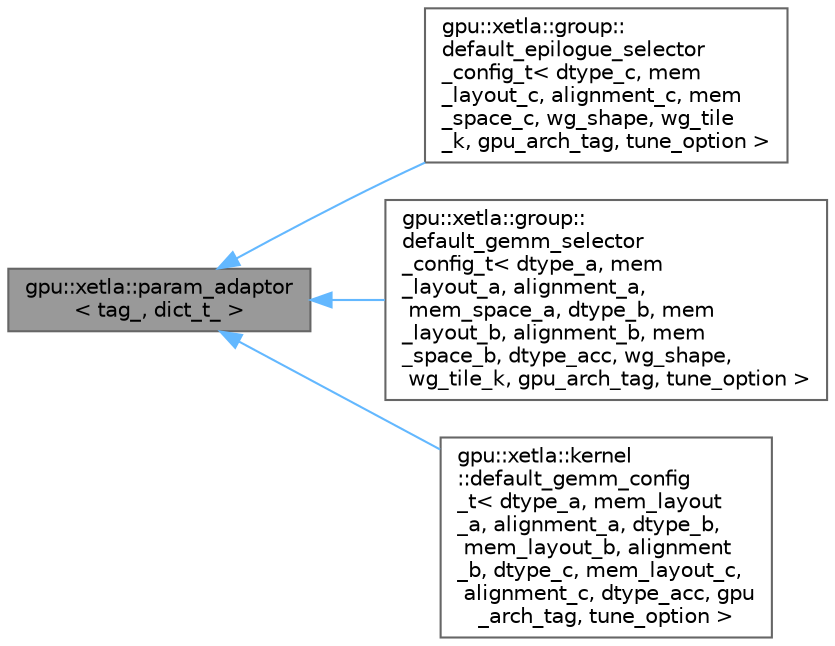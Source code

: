 digraph "gpu::xetla::param_adaptor&lt; tag_, dict_t_ &gt;"
{
 // LATEX_PDF_SIZE
  bgcolor="transparent";
  edge [fontname=Helvetica,fontsize=10,labelfontname=Helvetica,labelfontsize=10];
  node [fontname=Helvetica,fontsize=10,shape=box,height=0.2,width=0.4];
  rankdir="LR";
  Node1 [id="Node000001",label="gpu::xetla::param_adaptor\l\< tag_, dict_t_ \>",height=0.2,width=0.4,color="gray40", fillcolor="grey60", style="filled", fontcolor="black",tooltip=" "];
  Node1 -> Node2 [id="edge1_Node000001_Node000002",dir="back",color="steelblue1",style="solid",tooltip=" "];
  Node2 [id="Node000002",label="gpu::xetla::group::\ldefault_epilogue_selector\l_config_t\< dtype_c, mem\l_layout_c, alignment_c, mem\l_space_c, wg_shape, wg_tile\l_k, gpu_arch_tag, tune_option \>",height=0.2,width=0.4,color="gray40", fillcolor="white", style="filled",URL="$structgpu_1_1xetla_1_1group_1_1default__epilogue__selector__config__t.html",tooltip=" "];
  Node1 -> Node3 [id="edge2_Node000001_Node000003",dir="back",color="steelblue1",style="solid",tooltip=" "];
  Node3 [id="Node000003",label="gpu::xetla::group::\ldefault_gemm_selector\l_config_t\< dtype_a, mem\l_layout_a, alignment_a,\l mem_space_a, dtype_b, mem\l_layout_b, alignment_b, mem\l_space_b, dtype_acc, wg_shape,\l wg_tile_k, gpu_arch_tag, tune_option \>",height=0.2,width=0.4,color="gray40", fillcolor="white", style="filled",URL="$structgpu_1_1xetla_1_1group_1_1default__gemm__selector__config__t.html",tooltip=" "];
  Node1 -> Node4 [id="edge3_Node000001_Node000004",dir="back",color="steelblue1",style="solid",tooltip=" "];
  Node4 [id="Node000004",label="gpu::xetla::kernel\l::default_gemm_config\l_t\< dtype_a, mem_layout\l_a, alignment_a, dtype_b,\l mem_layout_b, alignment\l_b, dtype_c, mem_layout_c,\l alignment_c, dtype_acc, gpu\l_arch_tag, tune_option \>",height=0.2,width=0.4,color="gray40", fillcolor="white", style="filled",URL="$structgpu_1_1xetla_1_1kernel_1_1default__gemm__config__t.html",tooltip=" "];
}
